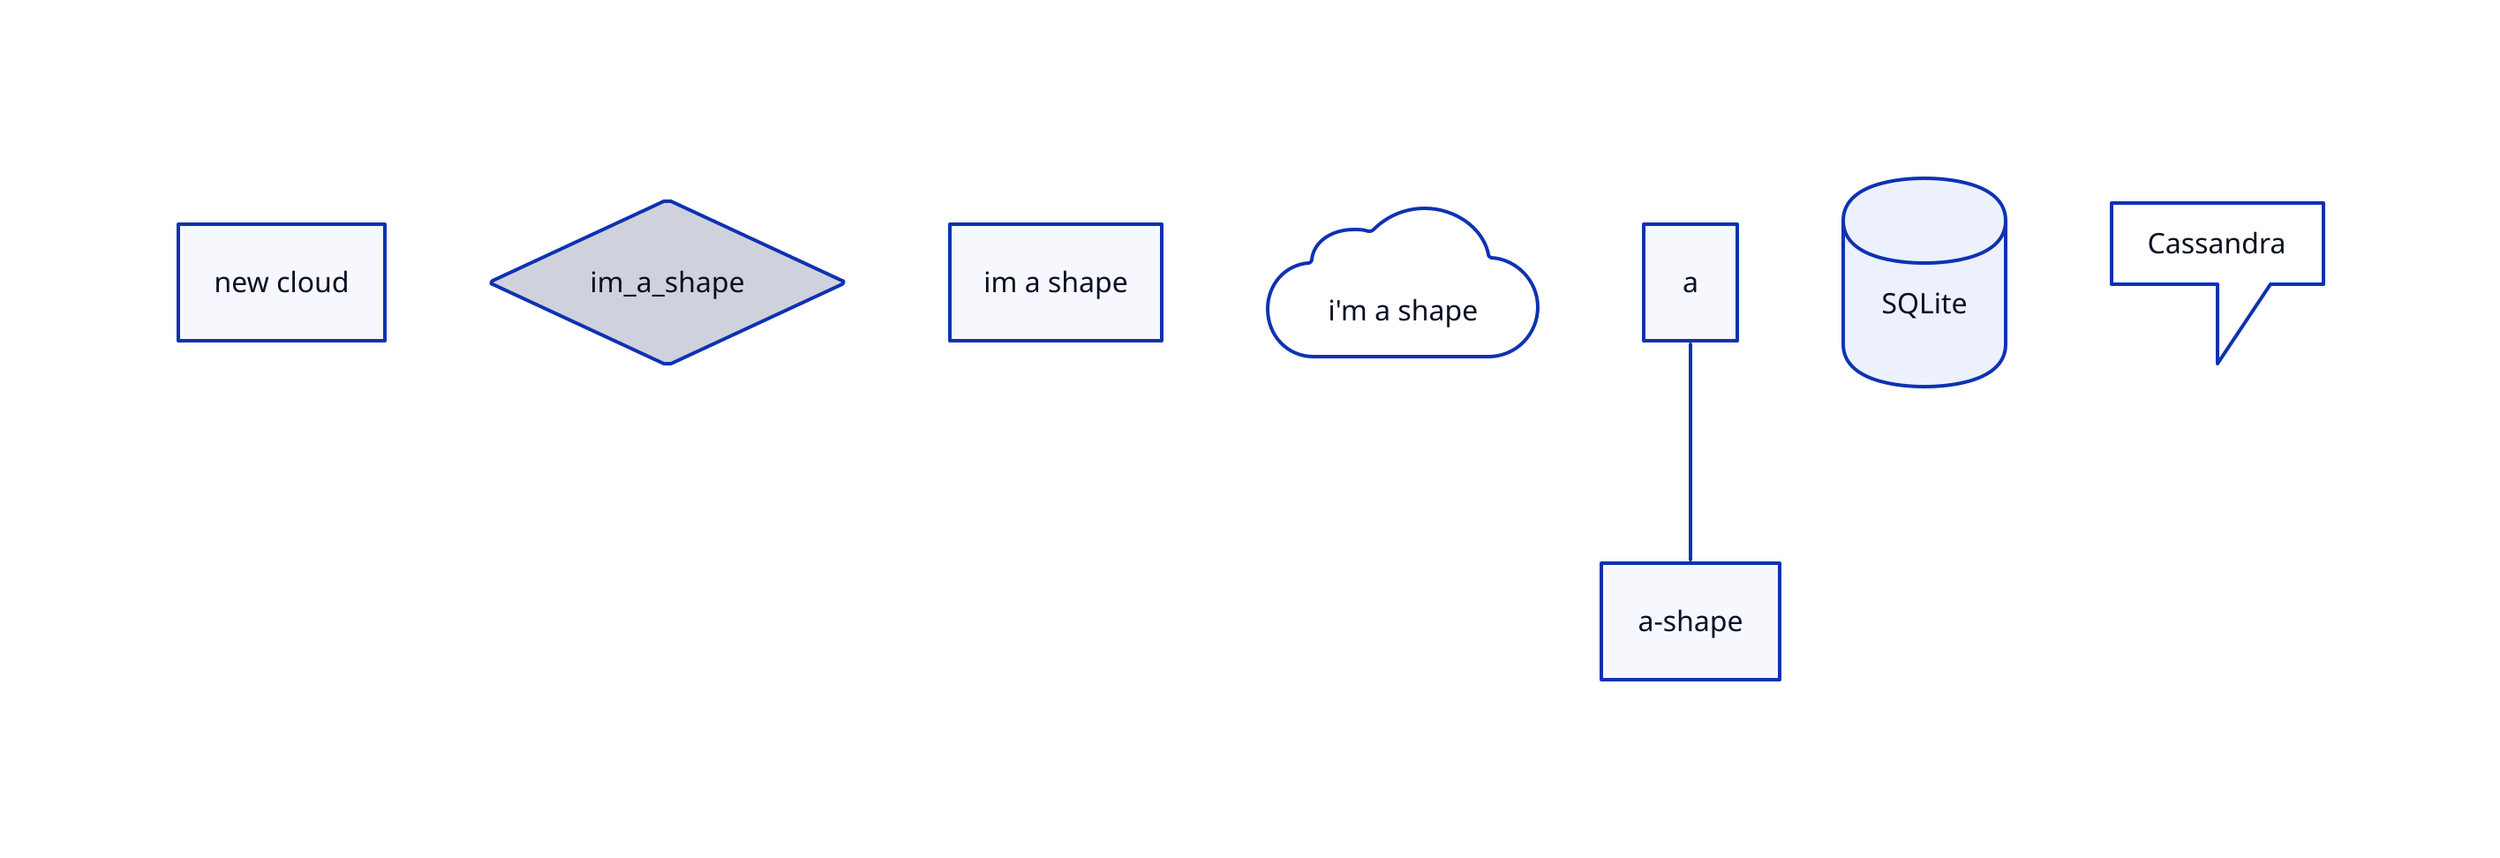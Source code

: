imAShape: new cloud
im_a_shape.shape: diamond
im a shape
i'm a shape.shape: cloud
# notice that one-hyphen is not a connection
# whereas, `a--shape` would be a connection
a-shape
a -- a-shape

Database: SQLite {shape: cylinder}; Cassandra.shape:callout